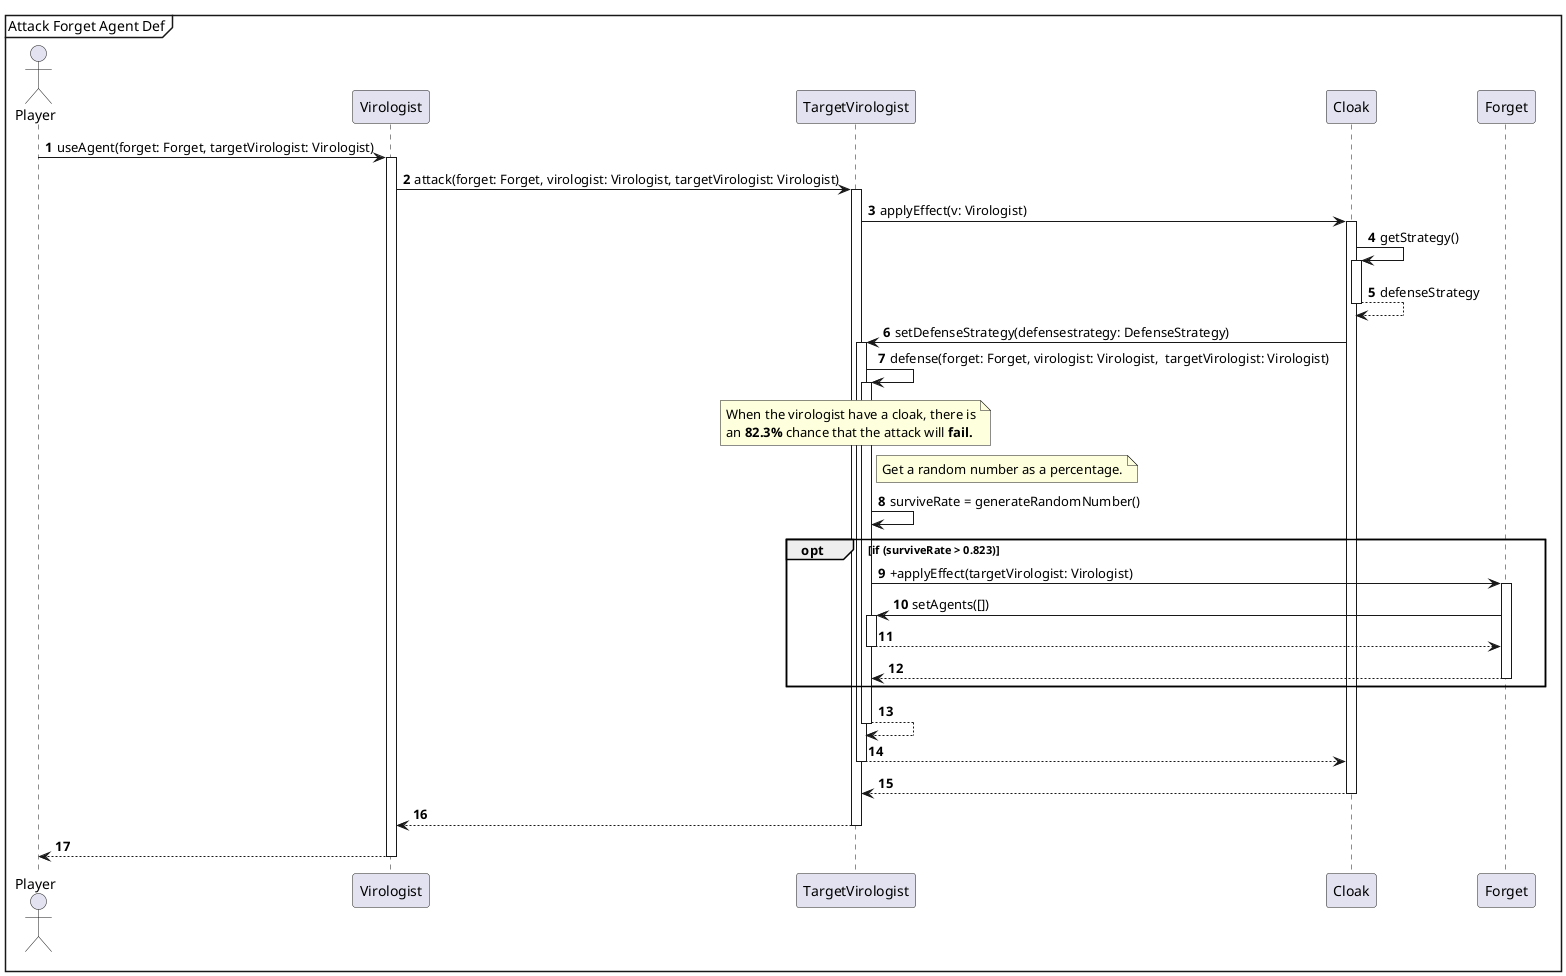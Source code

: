 @startuml
'https://plantuml.com/sequence-diagram

autonumber

mainframe Attack Forget Agent Def

actor Player

Player -> Virologist++: useAgent(forget: Forget, targetVirologist: Virologist)
Virologist -> TargetVirologist++: attack(forget: Forget, virologist: Virologist, targetVirologist: Virologist)

TargetVirologist -> Cloak++ : applyEffect(v: Virologist)

Cloak -> Cloak++ : getStrategy()
Cloak --> Cloak-- : defenseStrategy

Cloak -> TargetVirologist++: setDefenseStrategy(defensestrategy: DefenseStrategy)

TargetVirologist -> TargetVirologist++: defense(forget: Forget, virologist: Virologist,  targetVirologist: Virologist)


note over TargetVirologist
    When the virologist have a cloak, there is
    an **82.3%** chance that the attack will **fail.**
end note

note right of TargetVirologist
Get a random number as a percentage.
end note

TargetVirologist -> TargetVirologist: surviveRate = generateRandomNumber()

opt if (surviveRate > 0.823)
    TargetVirologist -> Forget++: +applyEffect(targetVirologist: Virologist)

    Forget -> TargetVirologist++ : setAgents([])
    TargetVirologist --> Forget--
    Forget --> TargetVirologist--
end opt

TargetVirologist --> TargetVirologist --

TargetVirologist --> Cloak --
Cloak --> TargetVirologist --


TargetVirologist --> Virologist --

Virologist --> Player --
@enduml